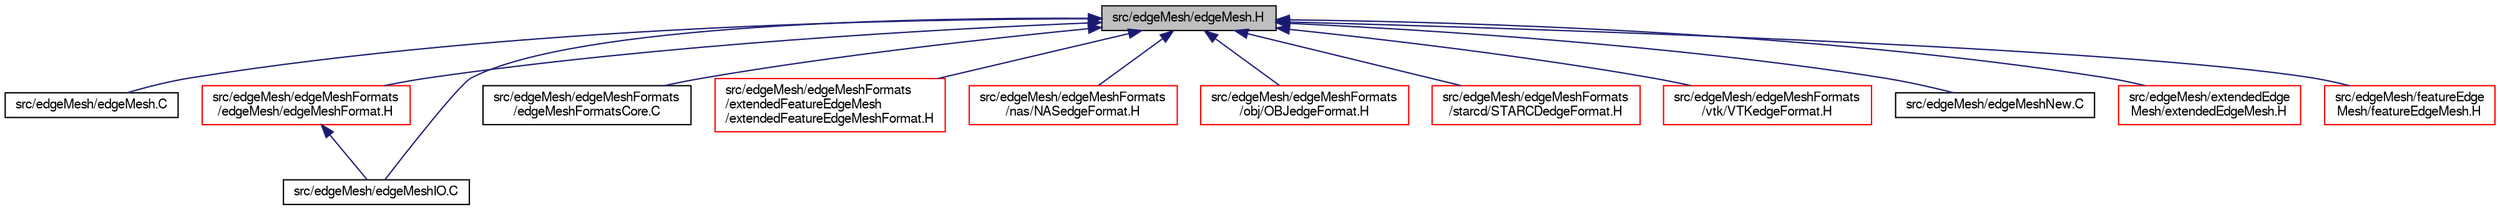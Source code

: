 digraph "src/edgeMesh/edgeMesh.H"
{
  bgcolor="transparent";
  edge [fontname="FreeSans",fontsize="10",labelfontname="FreeSans",labelfontsize="10"];
  node [fontname="FreeSans",fontsize="10",shape=record];
  Node142 [label="src/edgeMesh/edgeMesh.H",height=0.2,width=0.4,color="black", fillcolor="grey75", style="filled", fontcolor="black"];
  Node142 -> Node143 [dir="back",color="midnightblue",fontsize="10",style="solid",fontname="FreeSans"];
  Node143 [label="src/edgeMesh/edgeMesh.C",height=0.2,width=0.4,color="black",URL="$a00890.html"];
  Node142 -> Node144 [dir="back",color="midnightblue",fontsize="10",style="solid",fontname="FreeSans"];
  Node144 [label="src/edgeMesh/edgeMeshFormats\l/edgeMesh/edgeMeshFormat.H",height=0.2,width=0.4,color="red",URL="$a00899.html"];
  Node144 -> Node148 [dir="back",color="midnightblue",fontsize="10",style="solid",fontname="FreeSans"];
  Node148 [label="src/edgeMesh/edgeMeshIO.C",height=0.2,width=0.4,color="black",URL="$a00959.html"];
  Node142 -> Node150 [dir="back",color="midnightblue",fontsize="10",style="solid",fontname="FreeSans"];
  Node150 [label="src/edgeMesh/edgeMeshFormats\l/edgeMeshFormatsCore.C",height=0.2,width=0.4,color="black",URL="$a00905.html"];
  Node142 -> Node151 [dir="back",color="midnightblue",fontsize="10",style="solid",fontname="FreeSans"];
  Node151 [label="src/edgeMesh/edgeMeshFormats\l/extendedFeatureEdgeMesh\l/extendedFeatureEdgeMeshFormat.H",height=0.2,width=0.4,color="red",URL="$a00914.html"];
  Node142 -> Node153 [dir="back",color="midnightblue",fontsize="10",style="solid",fontname="FreeSans"];
  Node153 [label="src/edgeMesh/edgeMeshFormats\l/nas/NASedgeFormat.H",height=0.2,width=0.4,color="red",URL="$a00923.html"];
  Node142 -> Node156 [dir="back",color="midnightblue",fontsize="10",style="solid",fontname="FreeSans"];
  Node156 [label="src/edgeMesh/edgeMeshFormats\l/obj/OBJedgeFormat.H",height=0.2,width=0.4,color="red",URL="$a00932.html"];
  Node142 -> Node159 [dir="back",color="midnightblue",fontsize="10",style="solid",fontname="FreeSans"];
  Node159 [label="src/edgeMesh/edgeMeshFormats\l/starcd/STARCDedgeFormat.H",height=0.2,width=0.4,color="red",URL="$a00941.html"];
  Node142 -> Node162 [dir="back",color="midnightblue",fontsize="10",style="solid",fontname="FreeSans"];
  Node162 [label="src/edgeMesh/edgeMeshFormats\l/vtk/VTKedgeFormat.H",height=0.2,width=0.4,color="red",URL="$a00950.html"];
  Node142 -> Node148 [dir="back",color="midnightblue",fontsize="10",style="solid",fontname="FreeSans"];
  Node142 -> Node165 [dir="back",color="midnightblue",fontsize="10",style="solid",fontname="FreeSans"];
  Node165 [label="src/edgeMesh/edgeMeshNew.C",height=0.2,width=0.4,color="black",URL="$a00962.html"];
  Node142 -> Node166 [dir="back",color="midnightblue",fontsize="10",style="solid",fontname="FreeSans"];
  Node166 [label="src/edgeMesh/extendedEdge\lMesh/extendedEdgeMesh.H",height=0.2,width=0.4,color="red",URL="$a00968.html"];
  Node142 -> Node212 [dir="back",color="midnightblue",fontsize="10",style="solid",fontname="FreeSans"];
  Node212 [label="src/edgeMesh/featureEdge\lMesh/featureEdgeMesh.H",height=0.2,width=0.4,color="red",URL="$a01004.html"];
}
